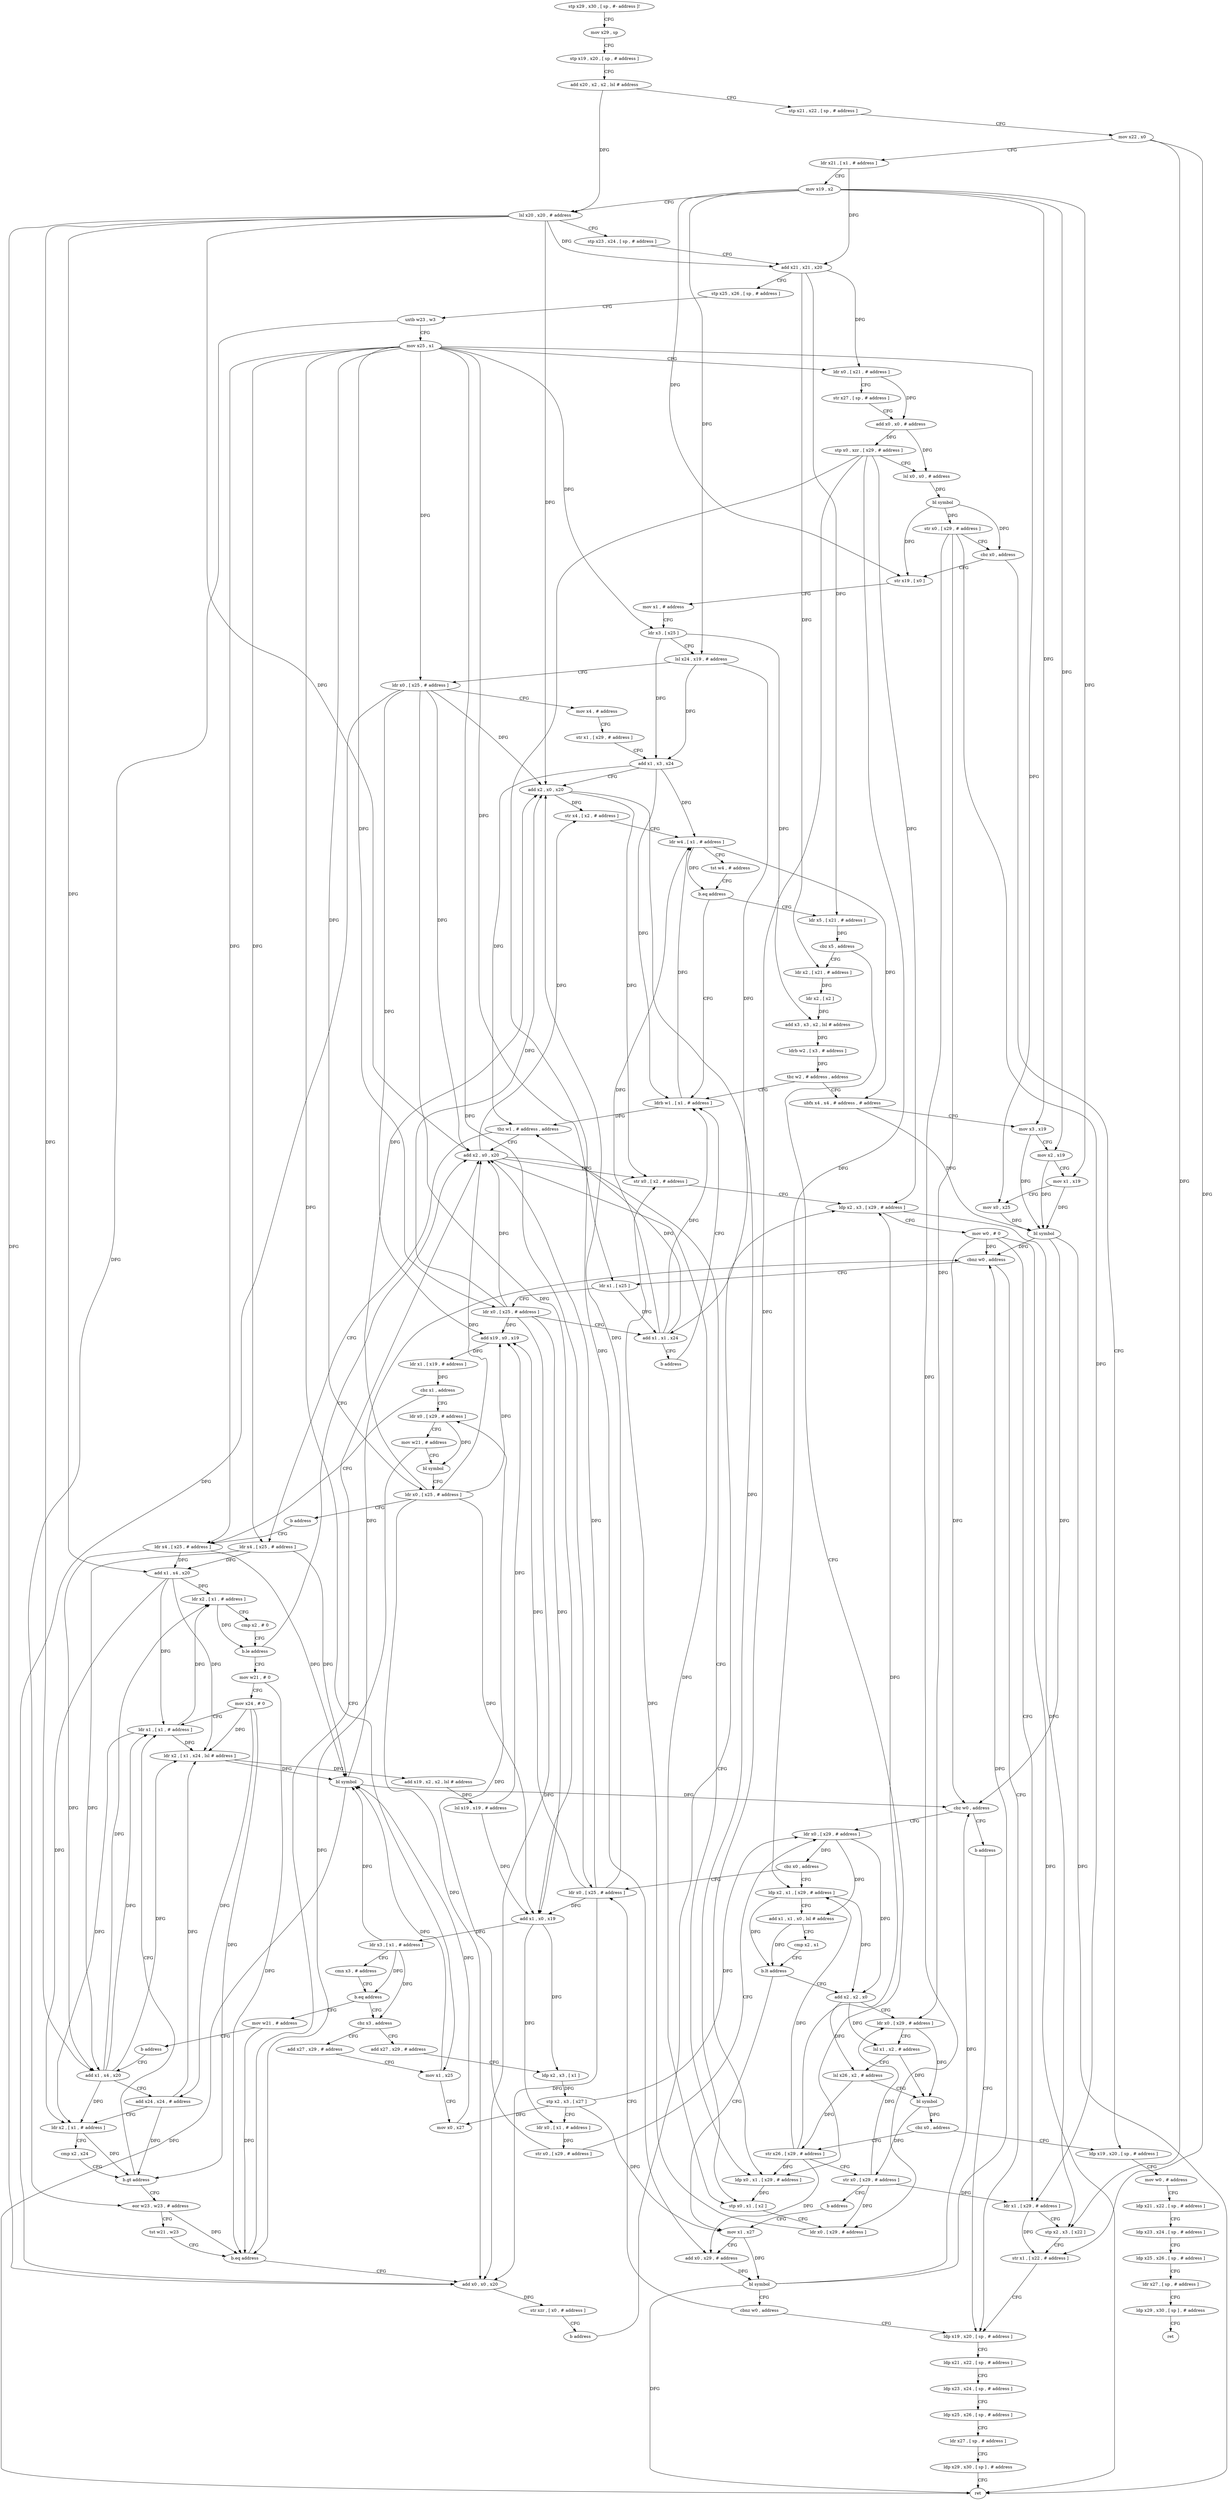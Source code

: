 digraph "func" {
"4373744" [label = "stp x29 , x30 , [ sp , #- address ]!" ]
"4373748" [label = "mov x29 , sp" ]
"4373752" [label = "stp x19 , x20 , [ sp , # address ]" ]
"4373756" [label = "add x20 , x2 , x2 , lsl # address" ]
"4373760" [label = "stp x21 , x22 , [ sp , # address ]" ]
"4373764" [label = "mov x22 , x0" ]
"4373768" [label = "ldr x21 , [ x1 , # address ]" ]
"4373772" [label = "mov x19 , x2" ]
"4373776" [label = "lsl x20 , x20 , # address" ]
"4373780" [label = "stp x23 , x24 , [ sp , # address ]" ]
"4373784" [label = "add x21 , x21 , x20" ]
"4373788" [label = "stp x25 , x26 , [ sp , # address ]" ]
"4373792" [label = "uxtb w23 , w3" ]
"4373796" [label = "mov x25 , x1" ]
"4373800" [label = "ldr x0 , [ x21 , # address ]" ]
"4373804" [label = "str x27 , [ sp , # address ]" ]
"4373808" [label = "add x0 , x0 , # address" ]
"4373812" [label = "stp x0 , xzr , [ x29 , # address ]" ]
"4373816" [label = "lsl x0 , x0 , # address" ]
"4373820" [label = "bl symbol" ]
"4373824" [label = "str x0 , [ x29 , # address ]" ]
"4373828" [label = "cbz x0 , address" ]
"4374328" [label = "ldp x19 , x20 , [ sp , # address ]" ]
"4373832" [label = "str x19 , [ x0 ]" ]
"4374332" [label = "mov w0 , # address" ]
"4374336" [label = "ldp x21 , x22 , [ sp , # address ]" ]
"4374340" [label = "ldp x23 , x24 , [ sp , # address ]" ]
"4374344" [label = "ldp x25 , x26 , [ sp , # address ]" ]
"4374348" [label = "ldr x27 , [ sp , # address ]" ]
"4374352" [label = "ldp x29 , x30 , [ sp ] , # address" ]
"4374356" [label = "ret" ]
"4373836" [label = "mov x1 , # address" ]
"4373840" [label = "ldr x3 , [ x25 ]" ]
"4373844" [label = "lsl x24 , x19 , # address" ]
"4373848" [label = "ldr x0 , [ x25 , # address ]" ]
"4373852" [label = "mov x4 , # address" ]
"4373856" [label = "str x1 , [ x29 , # address ]" ]
"4373860" [label = "add x1 , x3 , x24" ]
"4373864" [label = "add x2 , x0 , x20" ]
"4373868" [label = "str x4 , [ x2 , # address ]" ]
"4373872" [label = "ldr w4 , [ x1 , # address ]" ]
"4373876" [label = "tst w4 , # address" ]
"4373880" [label = "b.eq address" ]
"4373912" [label = "ldrb w1 , [ x1 , # address ]" ]
"4373884" [label = "ldr x5 , [ x21 , # address ]" ]
"4373916" [label = "tbz w1 , # address , address" ]
"4374136" [label = "add x2 , x0 , x20" ]
"4373920" [label = "ldr x4 , [ x25 , # address ]" ]
"4373888" [label = "cbz x5 , address" ]
"4374140" [label = "ldp x0 , x1 , [ x29 , # address ]" ]
"4373892" [label = "ldr x2 , [ x21 , # address ]" ]
"4373924" [label = "add x1 , x4 , x20" ]
"4373928" [label = "ldr x2 , [ x1 , # address ]" ]
"4373932" [label = "cmp x2 , # 0" ]
"4373936" [label = "b.le address" ]
"4373940" [label = "mov w21 , # 0" ]
"4374144" [label = "stp x0 , x1 , [ x2 ]" ]
"4374148" [label = "ldr x0 , [ x29 , # address ]" ]
"4374152" [label = "str x0 , [ x2 , # address ]" ]
"4374156" [label = "ldp x2 , x3 , [ x29 , # address ]" ]
"4373896" [label = "ldr x2 , [ x2 ]" ]
"4373900" [label = "add x3 , x3 , x2 , lsl # address" ]
"4373904" [label = "ldrb w2 , [ x3 , # address ]" ]
"4373908" [label = "tbz w2 , # address , address" ]
"4374280" [label = "ubfx x4 , x4 , # address , # address" ]
"4373944" [label = "mov x24 , # 0" ]
"4373948" [label = "ldr x1 , [ x1 , # address ]" ]
"4374284" [label = "mov x3 , x19" ]
"4374288" [label = "mov x2 , x19" ]
"4374292" [label = "mov x1 , x19" ]
"4374296" [label = "mov x0 , x25" ]
"4374300" [label = "bl symbol" ]
"4374304" [label = "cbnz w0 , address" ]
"4374176" [label = "ldp x19 , x20 , [ sp , # address ]" ]
"4374308" [label = "ldr x1 , [ x25 ]" ]
"4374208" [label = "mov w21 , # address" ]
"4374212" [label = "b address" ]
"4374064" [label = "add x1 , x4 , x20" ]
"4373980" [label = "cbz x3 , address" ]
"4374216" [label = "add x27 , x29 , # address" ]
"4373984" [label = "add x27 , x29 , # address" ]
"4374180" [label = "ldp x21 , x22 , [ sp , # address ]" ]
"4374184" [label = "ldp x23 , x24 , [ sp , # address ]" ]
"4374188" [label = "ldp x25 , x26 , [ sp , # address ]" ]
"4374192" [label = "ldr x27 , [ sp , # address ]" ]
"4374196" [label = "ldp x29 , x30 , [ sp ] , # address" ]
"4374200" [label = "ret" ]
"4374312" [label = "ldr x0 , [ x25 , # address ]" ]
"4374316" [label = "add x1 , x1 , x24" ]
"4374320" [label = "b address" ]
"4374068" [label = "add x24 , x24 , # address" ]
"4374072" [label = "ldr x2 , [ x1 , # address ]" ]
"4374076" [label = "cmp x2 , x24" ]
"4374080" [label = "b.gt address" ]
"4374084" [label = "eor w23 , w23 , # address" ]
"4374220" [label = "mov x1 , x25" ]
"4374224" [label = "mov x0 , x27" ]
"4374228" [label = "bl symbol" ]
"4374232" [label = "cbz w0 , address" ]
"4374004" [label = "ldr x0 , [ x29 , # address ]" ]
"4374236" [label = "b address" ]
"4373988" [label = "ldp x2 , x3 , [ x1 ]" ]
"4373992" [label = "stp x2 , x3 , [ x27 ]" ]
"4373996" [label = "ldr x0 , [ x1 , # address ]" ]
"4374000" [label = "str x0 , [ x29 , # address ]" ]
"4373952" [label = "ldr x2 , [ x1 , x24 , lsl # address ]" ]
"4373956" [label = "add x19 , x2 , x2 , lsl # address" ]
"4373960" [label = "lsl x19 , x19 , # address" ]
"4373964" [label = "add x1 , x0 , x19" ]
"4373968" [label = "ldr x3 , [ x1 , # address ]" ]
"4373972" [label = "cmn x3 , # address" ]
"4373976" [label = "b.eq address" ]
"4374088" [label = "tst w21 , w23" ]
"4374092" [label = "b.eq address" ]
"4374096" [label = "add x0 , x0 , x20" ]
"4374008" [label = "cbz x0 , address" ]
"4374044" [label = "ldr x0 , [ x25 , # address ]" ]
"4374012" [label = "ldp x2 , x1 , [ x29 , # address ]" ]
"4374048" [label = "add x19 , x0 , x19" ]
"4374052" [label = "ldr x1 , [ x19 , # address ]" ]
"4374056" [label = "cbz x1 , address" ]
"4374112" [label = "ldr x0 , [ x29 , # address ]" ]
"4374060" [label = "ldr x4 , [ x25 , # address ]" ]
"4374016" [label = "add x1 , x1 , x0 , lsl # address" ]
"4374020" [label = "cmp x2 , x1" ]
"4374024" [label = "b.lt address" ]
"4374240" [label = "add x2 , x2 , x0" ]
"4374028" [label = "mov x1 , x27" ]
"4374100" [label = "str xzr , [ x0 , # address ]" ]
"4374104" [label = "b address" ]
"4374116" [label = "mov w21 , # address" ]
"4374120" [label = "bl symbol" ]
"4374124" [label = "ldr x0 , [ x25 , # address ]" ]
"4374128" [label = "b address" ]
"4374244" [label = "ldr x0 , [ x29 , # address ]" ]
"4374248" [label = "lsl x1 , x2 , # address" ]
"4374252" [label = "lsl x26 , x2 , # address" ]
"4374256" [label = "bl symbol" ]
"4374260" [label = "cbz x0 , address" ]
"4374264" [label = "str x26 , [ x29 , # address ]" ]
"4374032" [label = "add x0 , x29 , # address" ]
"4374036" [label = "bl symbol" ]
"4374040" [label = "cbnz w0 , address" ]
"4374160" [label = "mov w0 , # 0" ]
"4374164" [label = "ldr x1 , [ x29 , # address ]" ]
"4374168" [label = "stp x2 , x3 , [ x22 ]" ]
"4374172" [label = "str x1 , [ x22 , # address ]" ]
"4374268" [label = "str x0 , [ x29 , # address ]" ]
"4374272" [label = "b address" ]
"4373744" -> "4373748" [ label = "CFG" ]
"4373748" -> "4373752" [ label = "CFG" ]
"4373752" -> "4373756" [ label = "CFG" ]
"4373756" -> "4373760" [ label = "CFG" ]
"4373756" -> "4373776" [ label = "DFG" ]
"4373760" -> "4373764" [ label = "CFG" ]
"4373764" -> "4373768" [ label = "CFG" ]
"4373764" -> "4374168" [ label = "DFG" ]
"4373764" -> "4374172" [ label = "DFG" ]
"4373768" -> "4373772" [ label = "CFG" ]
"4373768" -> "4373784" [ label = "DFG" ]
"4373772" -> "4373776" [ label = "CFG" ]
"4373772" -> "4373832" [ label = "DFG" ]
"4373772" -> "4373844" [ label = "DFG" ]
"4373772" -> "4374284" [ label = "DFG" ]
"4373772" -> "4374288" [ label = "DFG" ]
"4373772" -> "4374292" [ label = "DFG" ]
"4373776" -> "4373780" [ label = "CFG" ]
"4373776" -> "4373784" [ label = "DFG" ]
"4373776" -> "4373864" [ label = "DFG" ]
"4373776" -> "4374136" [ label = "DFG" ]
"4373776" -> "4373924" [ label = "DFG" ]
"4373776" -> "4374064" [ label = "DFG" ]
"4373776" -> "4374096" [ label = "DFG" ]
"4373780" -> "4373784" [ label = "CFG" ]
"4373784" -> "4373788" [ label = "CFG" ]
"4373784" -> "4373800" [ label = "DFG" ]
"4373784" -> "4373884" [ label = "DFG" ]
"4373784" -> "4373892" [ label = "DFG" ]
"4373788" -> "4373792" [ label = "CFG" ]
"4373792" -> "4373796" [ label = "CFG" ]
"4373792" -> "4374084" [ label = "DFG" ]
"4373796" -> "4373800" [ label = "CFG" ]
"4373796" -> "4373840" [ label = "DFG" ]
"4373796" -> "4373848" [ label = "DFG" ]
"4373796" -> "4373920" [ label = "DFG" ]
"4373796" -> "4374296" [ label = "DFG" ]
"4373796" -> "4374308" [ label = "DFG" ]
"4373796" -> "4374312" [ label = "DFG" ]
"4373796" -> "4374220" [ label = "DFG" ]
"4373796" -> "4374044" [ label = "DFG" ]
"4373796" -> "4374124" [ label = "DFG" ]
"4373796" -> "4374060" [ label = "DFG" ]
"4373800" -> "4373804" [ label = "CFG" ]
"4373800" -> "4373808" [ label = "DFG" ]
"4373804" -> "4373808" [ label = "CFG" ]
"4373808" -> "4373812" [ label = "DFG" ]
"4373808" -> "4373816" [ label = "DFG" ]
"4373812" -> "4373816" [ label = "CFG" ]
"4373812" -> "4374140" [ label = "DFG" ]
"4373812" -> "4374156" [ label = "DFG" ]
"4373812" -> "4374012" [ label = "DFG" ]
"4373812" -> "4374032" [ label = "DFG" ]
"4373816" -> "4373820" [ label = "DFG" ]
"4373820" -> "4373824" [ label = "DFG" ]
"4373820" -> "4373828" [ label = "DFG" ]
"4373820" -> "4373832" [ label = "DFG" ]
"4373824" -> "4373828" [ label = "CFG" ]
"4373824" -> "4374148" [ label = "DFG" ]
"4373824" -> "4374164" [ label = "DFG" ]
"4373824" -> "4374244" [ label = "DFG" ]
"4373828" -> "4374328" [ label = "CFG" ]
"4373828" -> "4373832" [ label = "CFG" ]
"4374328" -> "4374332" [ label = "CFG" ]
"4373832" -> "4373836" [ label = "CFG" ]
"4374332" -> "4374336" [ label = "CFG" ]
"4374336" -> "4374340" [ label = "CFG" ]
"4374340" -> "4374344" [ label = "CFG" ]
"4374344" -> "4374348" [ label = "CFG" ]
"4374348" -> "4374352" [ label = "CFG" ]
"4374352" -> "4374356" [ label = "CFG" ]
"4373836" -> "4373840" [ label = "CFG" ]
"4373840" -> "4373844" [ label = "CFG" ]
"4373840" -> "4373860" [ label = "DFG" ]
"4373840" -> "4373900" [ label = "DFG" ]
"4373844" -> "4373848" [ label = "CFG" ]
"4373844" -> "4373860" [ label = "DFG" ]
"4373844" -> "4374316" [ label = "DFG" ]
"4373848" -> "4373852" [ label = "CFG" ]
"4373848" -> "4373864" [ label = "DFG" ]
"4373848" -> "4374136" [ label = "DFG" ]
"4373848" -> "4373964" [ label = "DFG" ]
"4373848" -> "4374096" [ label = "DFG" ]
"4373848" -> "4374048" [ label = "DFG" ]
"4373852" -> "4373856" [ label = "CFG" ]
"4373856" -> "4373860" [ label = "CFG" ]
"4373860" -> "4373864" [ label = "CFG" ]
"4373860" -> "4373872" [ label = "DFG" ]
"4373860" -> "4373912" [ label = "DFG" ]
"4373860" -> "4373916" [ label = "DFG" ]
"4373864" -> "4373868" [ label = "DFG" ]
"4373864" -> "4374144" [ label = "DFG" ]
"4373864" -> "4374152" [ label = "DFG" ]
"4373868" -> "4373872" [ label = "CFG" ]
"4373872" -> "4373876" [ label = "CFG" ]
"4373872" -> "4373880" [ label = "DFG" ]
"4373872" -> "4374280" [ label = "DFG" ]
"4373876" -> "4373880" [ label = "CFG" ]
"4373880" -> "4373912" [ label = "CFG" ]
"4373880" -> "4373884" [ label = "CFG" ]
"4373912" -> "4373916" [ label = "DFG" ]
"4373912" -> "4373872" [ label = "DFG" ]
"4373884" -> "4373888" [ label = "DFG" ]
"4373916" -> "4374136" [ label = "CFG" ]
"4373916" -> "4373920" [ label = "CFG" ]
"4374136" -> "4374140" [ label = "CFG" ]
"4374136" -> "4373868" [ label = "DFG" ]
"4374136" -> "4374144" [ label = "DFG" ]
"4374136" -> "4374152" [ label = "DFG" ]
"4373920" -> "4373924" [ label = "DFG" ]
"4373920" -> "4374064" [ label = "DFG" ]
"4373920" -> "4374228" [ label = "DFG" ]
"4373888" -> "4374140" [ label = "CFG" ]
"4373888" -> "4373892" [ label = "CFG" ]
"4374140" -> "4374144" [ label = "DFG" ]
"4373892" -> "4373896" [ label = "DFG" ]
"4373924" -> "4373928" [ label = "DFG" ]
"4373924" -> "4373948" [ label = "DFG" ]
"4373924" -> "4373952" [ label = "DFG" ]
"4373924" -> "4374072" [ label = "DFG" ]
"4373928" -> "4373932" [ label = "CFG" ]
"4373928" -> "4373936" [ label = "DFG" ]
"4373932" -> "4373936" [ label = "CFG" ]
"4373936" -> "4374136" [ label = "CFG" ]
"4373936" -> "4373940" [ label = "CFG" ]
"4373940" -> "4373944" [ label = "CFG" ]
"4373940" -> "4374092" [ label = "DFG" ]
"4374144" -> "4374148" [ label = "CFG" ]
"4374148" -> "4374152" [ label = "DFG" ]
"4374152" -> "4374156" [ label = "CFG" ]
"4374156" -> "4374160" [ label = "CFG" ]
"4374156" -> "4374168" [ label = "DFG" ]
"4373896" -> "4373900" [ label = "DFG" ]
"4373900" -> "4373904" [ label = "DFG" ]
"4373904" -> "4373908" [ label = "DFG" ]
"4373908" -> "4374280" [ label = "CFG" ]
"4373908" -> "4373912" [ label = "CFG" ]
"4374280" -> "4374284" [ label = "CFG" ]
"4374280" -> "4374300" [ label = "DFG" ]
"4373944" -> "4373948" [ label = "CFG" ]
"4373944" -> "4373952" [ label = "DFG" ]
"4373944" -> "4374068" [ label = "DFG" ]
"4373944" -> "4374080" [ label = "DFG" ]
"4373948" -> "4373952" [ label = "DFG" ]
"4373948" -> "4373928" [ label = "DFG" ]
"4373948" -> "4374072" [ label = "DFG" ]
"4374284" -> "4374288" [ label = "CFG" ]
"4374284" -> "4374300" [ label = "DFG" ]
"4374288" -> "4374292" [ label = "CFG" ]
"4374288" -> "4374300" [ label = "DFG" ]
"4374292" -> "4374296" [ label = "CFG" ]
"4374292" -> "4374300" [ label = "DFG" ]
"4374296" -> "4374300" [ label = "DFG" ]
"4374300" -> "4374304" [ label = "DFG" ]
"4374300" -> "4374200" [ label = "DFG" ]
"4374300" -> "4374232" [ label = "DFG" ]
"4374304" -> "4374176" [ label = "CFG" ]
"4374304" -> "4374308" [ label = "CFG" ]
"4374176" -> "4374180" [ label = "CFG" ]
"4374308" -> "4374312" [ label = "CFG" ]
"4374308" -> "4374316" [ label = "DFG" ]
"4374208" -> "4374212" [ label = "CFG" ]
"4374208" -> "4374092" [ label = "DFG" ]
"4374212" -> "4374064" [ label = "CFG" ]
"4374064" -> "4374068" [ label = "CFG" ]
"4374064" -> "4373928" [ label = "DFG" ]
"4374064" -> "4373948" [ label = "DFG" ]
"4374064" -> "4373952" [ label = "DFG" ]
"4374064" -> "4374072" [ label = "DFG" ]
"4373980" -> "4374216" [ label = "CFG" ]
"4373980" -> "4373984" [ label = "CFG" ]
"4374216" -> "4374220" [ label = "CFG" ]
"4373984" -> "4373988" [ label = "CFG" ]
"4374180" -> "4374184" [ label = "CFG" ]
"4374184" -> "4374188" [ label = "CFG" ]
"4374188" -> "4374192" [ label = "CFG" ]
"4374192" -> "4374196" [ label = "CFG" ]
"4374196" -> "4374200" [ label = "CFG" ]
"4374312" -> "4374316" [ label = "CFG" ]
"4374312" -> "4373864" [ label = "DFG" ]
"4374312" -> "4374136" [ label = "DFG" ]
"4374312" -> "4373964" [ label = "DFG" ]
"4374312" -> "4374096" [ label = "DFG" ]
"4374312" -> "4374048" [ label = "DFG" ]
"4374316" -> "4374320" [ label = "CFG" ]
"4374316" -> "4373872" [ label = "DFG" ]
"4374316" -> "4373912" [ label = "DFG" ]
"4374316" -> "4373916" [ label = "DFG" ]
"4374320" -> "4373912" [ label = "CFG" ]
"4374068" -> "4374072" [ label = "CFG" ]
"4374068" -> "4373952" [ label = "DFG" ]
"4374068" -> "4374080" [ label = "DFG" ]
"4374072" -> "4374076" [ label = "CFG" ]
"4374072" -> "4374080" [ label = "DFG" ]
"4374076" -> "4374080" [ label = "CFG" ]
"4374080" -> "4373948" [ label = "CFG" ]
"4374080" -> "4374084" [ label = "CFG" ]
"4374084" -> "4374088" [ label = "CFG" ]
"4374084" -> "4374092" [ label = "DFG" ]
"4374220" -> "4374224" [ label = "CFG" ]
"4374220" -> "4374228" [ label = "DFG" ]
"4374224" -> "4374228" [ label = "DFG" ]
"4374228" -> "4374232" [ label = "DFG" ]
"4374228" -> "4374304" [ label = "DFG" ]
"4374228" -> "4374200" [ label = "DFG" ]
"4374232" -> "4374004" [ label = "CFG" ]
"4374232" -> "4374236" [ label = "CFG" ]
"4374004" -> "4374008" [ label = "DFG" ]
"4374004" -> "4374016" [ label = "DFG" ]
"4374004" -> "4374240" [ label = "DFG" ]
"4374236" -> "4374176" [ label = "CFG" ]
"4373988" -> "4373992" [ label = "DFG" ]
"4373992" -> "4373996" [ label = "CFG" ]
"4373992" -> "4374224" [ label = "DFG" ]
"4373992" -> "4374004" [ label = "DFG" ]
"4373992" -> "4374028" [ label = "DFG" ]
"4373996" -> "4374000" [ label = "DFG" ]
"4374000" -> "4374004" [ label = "CFG" ]
"4374000" -> "4374112" [ label = "DFG" ]
"4373952" -> "4373956" [ label = "DFG" ]
"4373952" -> "4374228" [ label = "DFG" ]
"4373956" -> "4373960" [ label = "DFG" ]
"4373960" -> "4373964" [ label = "DFG" ]
"4373960" -> "4374048" [ label = "DFG" ]
"4373964" -> "4373968" [ label = "DFG" ]
"4373964" -> "4373988" [ label = "DFG" ]
"4373964" -> "4373996" [ label = "DFG" ]
"4373968" -> "4373972" [ label = "CFG" ]
"4373968" -> "4373976" [ label = "DFG" ]
"4373968" -> "4373980" [ label = "DFG" ]
"4373968" -> "4374228" [ label = "DFG" ]
"4373972" -> "4373976" [ label = "CFG" ]
"4373976" -> "4374208" [ label = "CFG" ]
"4373976" -> "4373980" [ label = "CFG" ]
"4374088" -> "4374092" [ label = "CFG" ]
"4374092" -> "4374136" [ label = "CFG" ]
"4374092" -> "4374096" [ label = "CFG" ]
"4374096" -> "4374100" [ label = "DFG" ]
"4374008" -> "4374044" [ label = "CFG" ]
"4374008" -> "4374012" [ label = "CFG" ]
"4374044" -> "4374048" [ label = "DFG" ]
"4374044" -> "4373864" [ label = "DFG" ]
"4374044" -> "4374136" [ label = "DFG" ]
"4374044" -> "4373964" [ label = "DFG" ]
"4374044" -> "4374096" [ label = "DFG" ]
"4374012" -> "4374016" [ label = "CFG" ]
"4374012" -> "4374024" [ label = "DFG" ]
"4374012" -> "4374240" [ label = "DFG" ]
"4374048" -> "4374052" [ label = "DFG" ]
"4374052" -> "4374056" [ label = "DFG" ]
"4374056" -> "4374112" [ label = "CFG" ]
"4374056" -> "4374060" [ label = "CFG" ]
"4374112" -> "4374116" [ label = "CFG" ]
"4374112" -> "4374120" [ label = "DFG" ]
"4374060" -> "4374064" [ label = "DFG" ]
"4374060" -> "4374228" [ label = "DFG" ]
"4374060" -> "4373924" [ label = "DFG" ]
"4374016" -> "4374020" [ label = "CFG" ]
"4374016" -> "4374024" [ label = "DFG" ]
"4374020" -> "4374024" [ label = "CFG" ]
"4374024" -> "4374240" [ label = "CFG" ]
"4374024" -> "4374028" [ label = "CFG" ]
"4374240" -> "4374244" [ label = "CFG" ]
"4374240" -> "4374248" [ label = "DFG" ]
"4374240" -> "4374252" [ label = "DFG" ]
"4374028" -> "4374032" [ label = "CFG" ]
"4374028" -> "4374036" [ label = "DFG" ]
"4374100" -> "4374104" [ label = "CFG" ]
"4374104" -> "4374156" [ label = "CFG" ]
"4374116" -> "4374120" [ label = "CFG" ]
"4374116" -> "4374092" [ label = "DFG" ]
"4374120" -> "4374124" [ label = "CFG" ]
"4374124" -> "4374128" [ label = "CFG" ]
"4374124" -> "4373864" [ label = "DFG" ]
"4374124" -> "4374136" [ label = "DFG" ]
"4374124" -> "4373964" [ label = "DFG" ]
"4374124" -> "4374096" [ label = "DFG" ]
"4374124" -> "4374048" [ label = "DFG" ]
"4374128" -> "4374060" [ label = "CFG" ]
"4374244" -> "4374248" [ label = "CFG" ]
"4374244" -> "4374256" [ label = "DFG" ]
"4374248" -> "4374252" [ label = "CFG" ]
"4374248" -> "4374256" [ label = "DFG" ]
"4374252" -> "4374256" [ label = "CFG" ]
"4374252" -> "4374264" [ label = "DFG" ]
"4374256" -> "4374260" [ label = "DFG" ]
"4374256" -> "4374268" [ label = "DFG" ]
"4374260" -> "4374328" [ label = "CFG" ]
"4374260" -> "4374264" [ label = "CFG" ]
"4374264" -> "4374268" [ label = "CFG" ]
"4374264" -> "4374140" [ label = "DFG" ]
"4374264" -> "4374156" [ label = "DFG" ]
"4374264" -> "4374012" [ label = "DFG" ]
"4374264" -> "4374032" [ label = "DFG" ]
"4374032" -> "4374036" [ label = "DFG" ]
"4374036" -> "4374040" [ label = "CFG" ]
"4374036" -> "4374304" [ label = "DFG" ]
"4374036" -> "4374232" [ label = "DFG" ]
"4374036" -> "4374200" [ label = "DFG" ]
"4374040" -> "4374176" [ label = "CFG" ]
"4374040" -> "4374044" [ label = "CFG" ]
"4374160" -> "4374164" [ label = "CFG" ]
"4374160" -> "4374304" [ label = "DFG" ]
"4374160" -> "4374200" [ label = "DFG" ]
"4374160" -> "4374232" [ label = "DFG" ]
"4374164" -> "4374168" [ label = "CFG" ]
"4374164" -> "4374172" [ label = "DFG" ]
"4374168" -> "4374172" [ label = "CFG" ]
"4374172" -> "4374176" [ label = "CFG" ]
"4374268" -> "4374272" [ label = "CFG" ]
"4374268" -> "4374148" [ label = "DFG" ]
"4374268" -> "4374164" [ label = "DFG" ]
"4374268" -> "4374244" [ label = "DFG" ]
"4374272" -> "4374028" [ label = "CFG" ]
}
